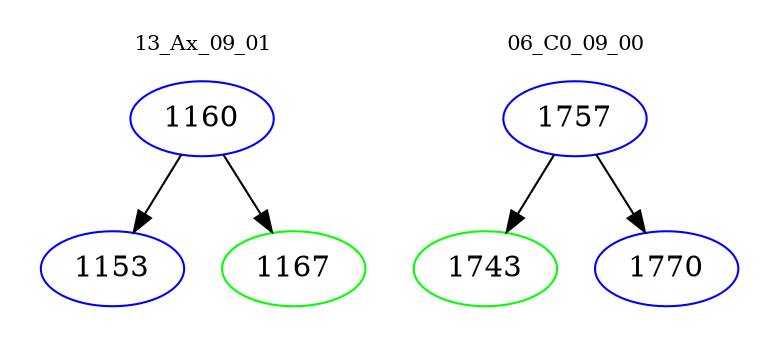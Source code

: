 digraph{
subgraph cluster_0 {
color = white
label = "13_Ax_09_01";
fontsize=10;
T0_1160 [label="1160", color="blue"]
T0_1160 -> T0_1153 [color="black"]
T0_1153 [label="1153", color="blue"]
T0_1160 -> T0_1167 [color="black"]
T0_1167 [label="1167", color="green"]
}
subgraph cluster_1 {
color = white
label = "06_C0_09_00";
fontsize=10;
T1_1757 [label="1757", color="blue"]
T1_1757 -> T1_1743 [color="black"]
T1_1743 [label="1743", color="green"]
T1_1757 -> T1_1770 [color="black"]
T1_1770 [label="1770", color="blue"]
}
}
